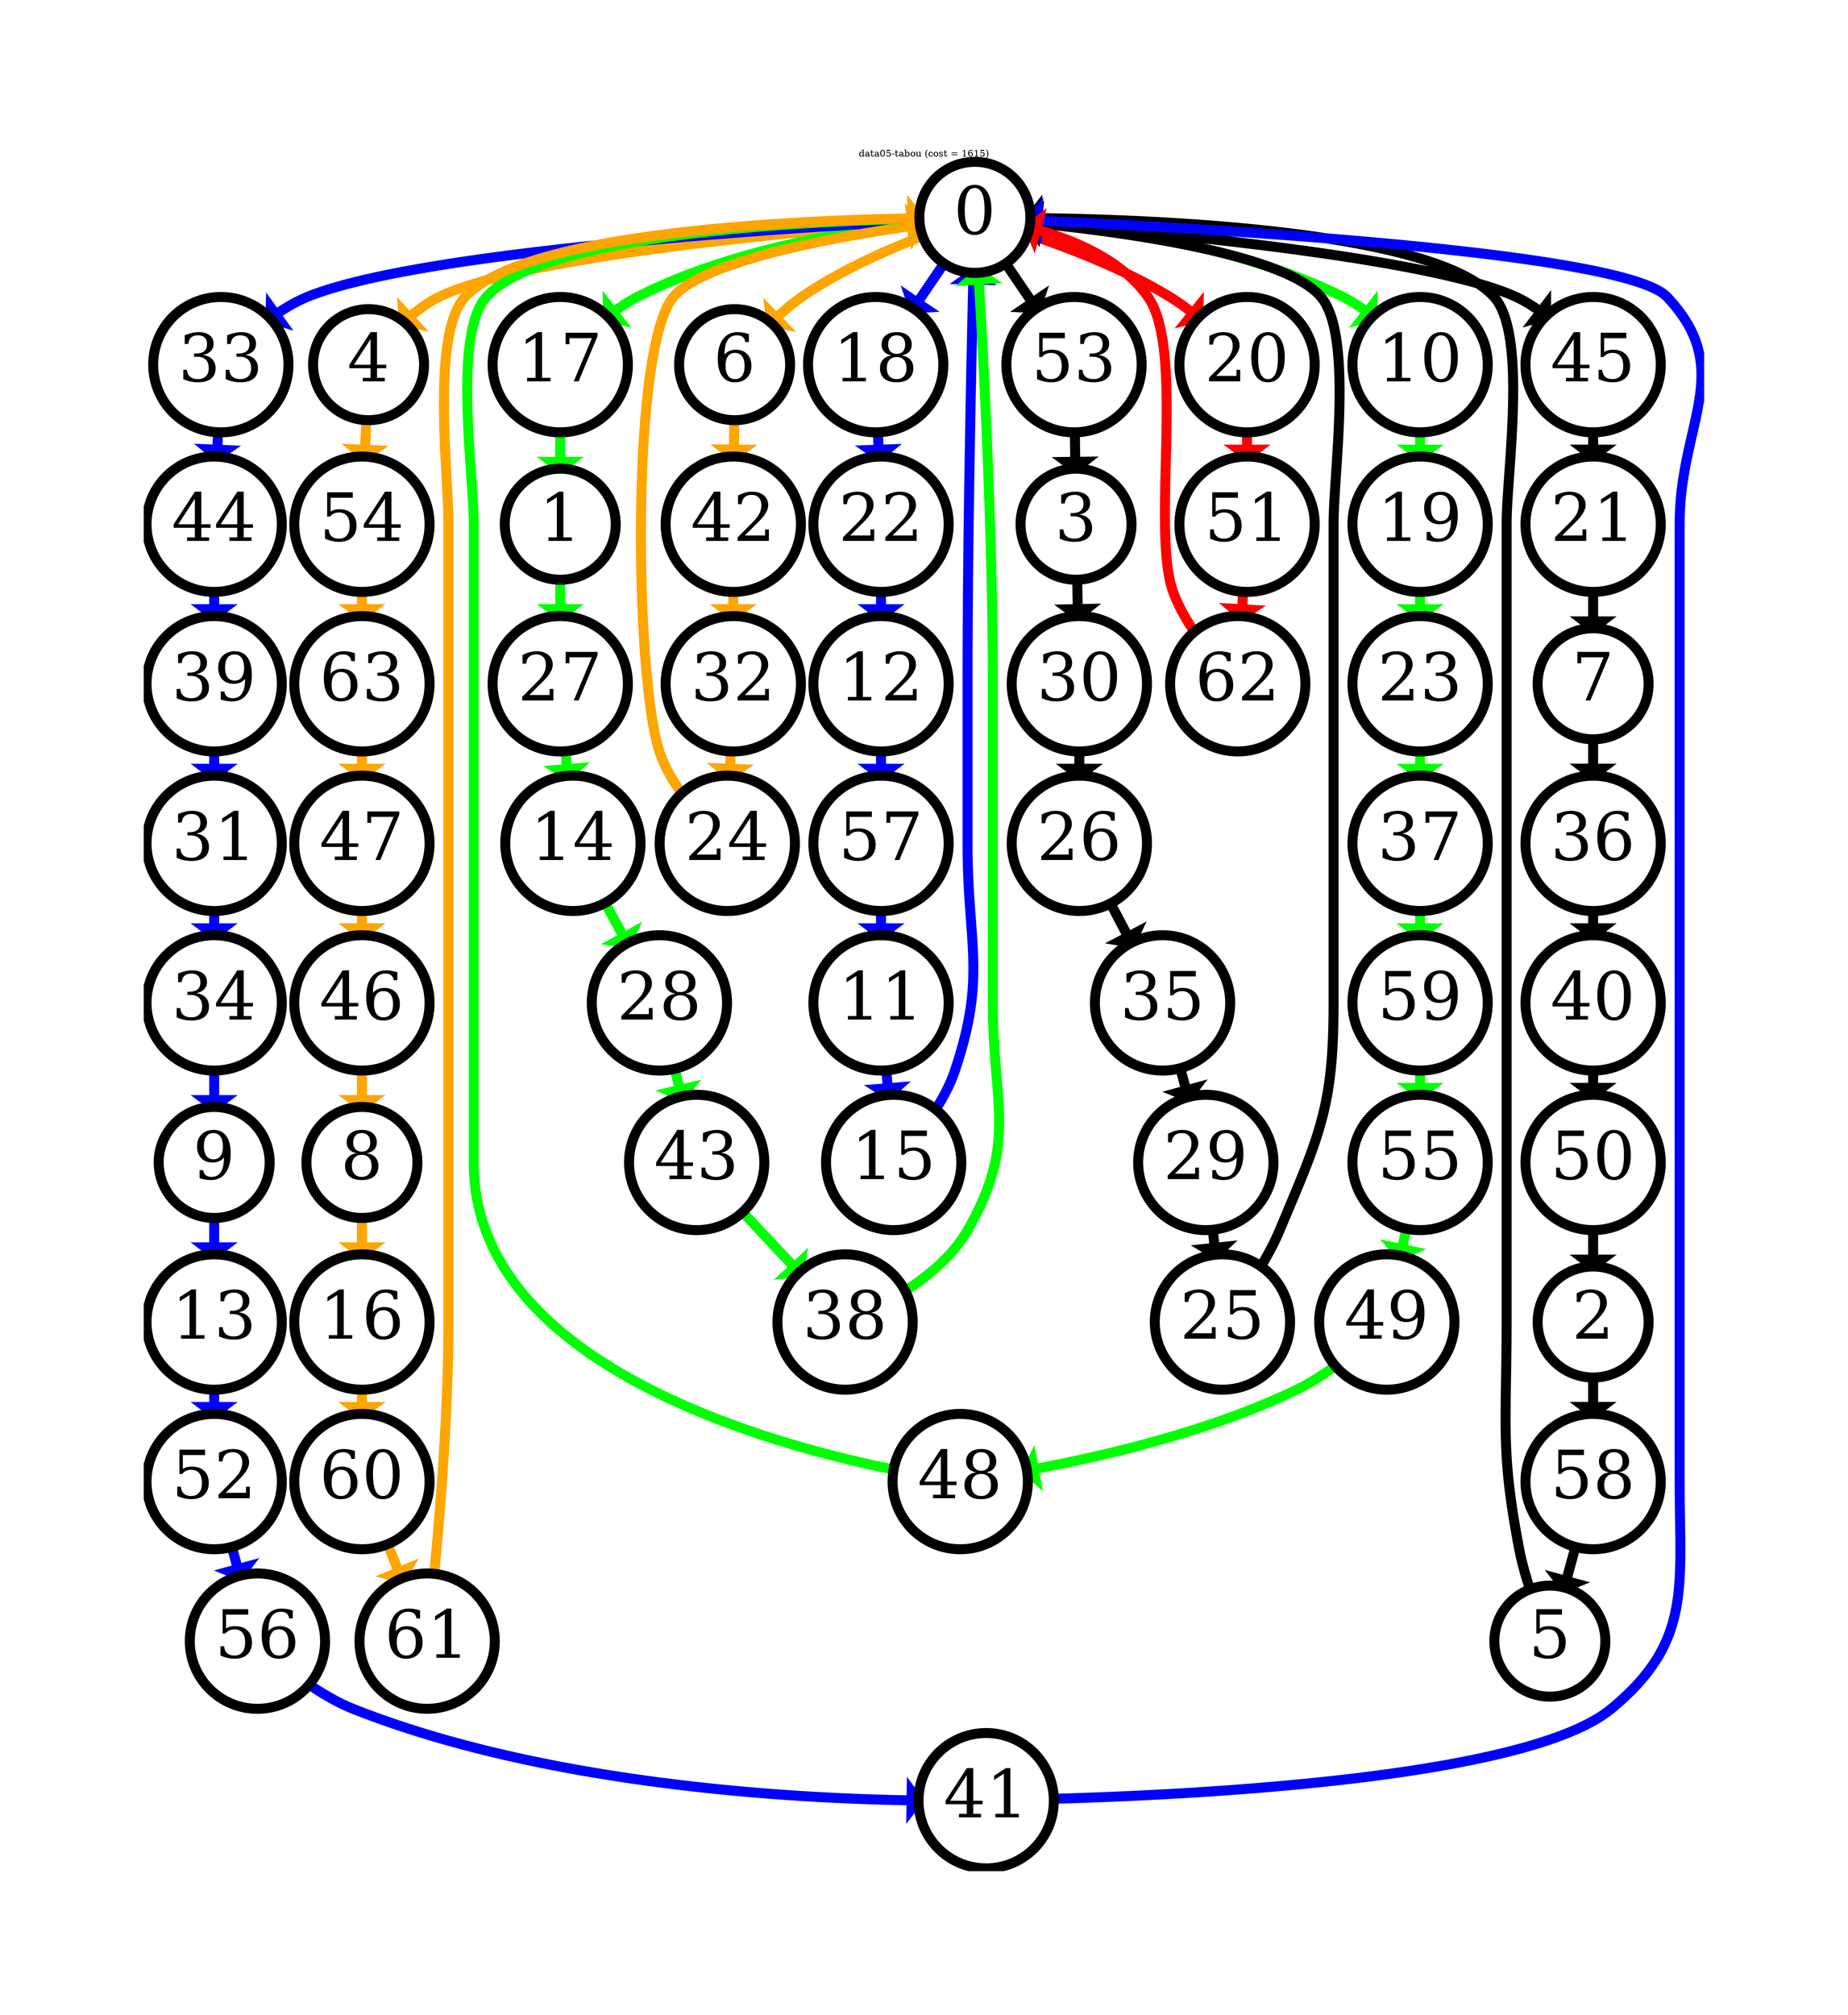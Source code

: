digraph g {
labelloc="t";
label="data05-tabou (cost = 1615)";
margin="3,3!";
outputorder="edgesfirst";
node [fontsize = 100, shape=circle, fillcolor=white, style=filled];
0 [pos = "97,33!", penwidth=15];
1 [pos = "57,81!", penwidth=15];
2 [pos = "1,33!", penwidth=15];
3 [pos = "55,57!", penwidth=15];
4 [pos = "29,37!", penwidth=15];
5 [pos = "21,39!", penwidth=15];
6 [pos = "93,37!", penwidth=15];
7 [pos = "5,91!", penwidth=15];
8 [pos = "25,11!", penwidth=15];
9 [pos = "47,37!", penwidth=15];
10 [pos = "87,25!", penwidth=15];
11 [pos = "67,65!", penwidth=15];
12 [pos = "71,89!", penwidth=15];
13 [pos = "67,15!", penwidth=15];
14 [pos = "45,79!", penwidth=15];
15 [pos = "71,57!", penwidth=15];
16 [pos = "29,1!", penwidth=15];
17 [pos = "59,79!", penwidth=15];
18 [pos = "93,83!", penwidth=15];
19 [pos = "47,41!", penwidth=15];
20 [pos = "51,41!", penwidth=15];
21 [pos = "23,93!", penwidth=15];
22 [pos = "87,95!", penwidth=15];
23 [pos = "39,45!", penwidth=15];
24 [pos = "45,7!", penwidth=15];
25 [pos = "85,51!", penwidth=15];
26 [pos = "35,93!", penwidth=15];
27 [pos = "47,79!", penwidth=15];
28 [pos = "59,91!", penwidth=15];
29 [pos = "83,51!", penwidth=15];
30 [pos = "49,65!", penwidth=15];
31 [pos = "21,55!", penwidth=15];
32 [pos = "51,21!", penwidth=15];
33 [pos = "69,43!", penwidth=15];
34 [pos = "37,41!", penwidth=15];
35 [pos = "37,95!", penwidth=15];
36 [pos = "5,71!", penwidth=15];
37 [pos = "37,47!", penwidth=15];
38 [pos = "83,73!", penwidth=15];
39 [pos = "17,71!", penwidth=15];
40 [pos = "5,71!", penwidth=15];
41 [pos = "81,17!", penwidth=15];
42 [pos = "59,33!", penwidth=15];
43 [pos = "63,87!", penwidth=15];
44 [pos = "21,77!", penwidth=15];
45 [pos = "71,51!", penwidth=15];
46 [pos = "21,17!", penwidth=15];
47 [pos = "9,7!", penwidth=15];
48 [pos = "65,43!", penwidth=15];
49 [pos = "25,63!", penwidth=15];
50 [pos = "13,57!", penwidth=15];
51 [pos = "47,43!", penwidth=15];
52 [pos = "77,9!", penwidth=15];
53 [pos = "57,55!", penwidth=15];
54 [pos = "21,33!", penwidth=15];
55 [pos = "27,59!", penwidth=15];
56 [pos = "83,9!", penwidth=15];
57 [pos = "63,69!", penwidth=15];
58 [pos = "9,35!", penwidth=15];
59 [pos = "25,55!", penwidth=15];
60 [pos = "33,3!", penwidth=15];
61 [pos = "53,11!", penwidth=15];
62 [pos = "51,49!", penwidth=15];
63 [pos = "9,23!", penwidth=15];
0->33 [color=blue, penwidth=15];
33->44 [color=blue, penwidth=15];
44->39 [color=blue, penwidth=15];
39->31 [color=blue, penwidth=15];
31->34 [color=blue, penwidth=15];
34->9 [color=blue, penwidth=15];
9->13 [color=blue, penwidth=15];
13->52 [color=blue, penwidth=15];
52->56 [color=blue, penwidth=15];
56->41 [color=blue, penwidth=15];
41->0 [color=blue, penwidth=15];
0->45 [color=black, penwidth=15];
45->21 [color=black, penwidth=15];
21->7 [color=black, penwidth=15];
7->36 [color=black, penwidth=15];
36->40 [color=black, penwidth=15];
40->50 [color=black, penwidth=15];
50->2 [color=black, penwidth=15];
2->58 [color=black, penwidth=15];
58->5 [color=black, penwidth=15];
5->0 [color=black, penwidth=15];
0->10 [color=green, penwidth=15];
10->19 [color=green, penwidth=15];
19->23 [color=green, penwidth=15];
23->37 [color=green, penwidth=15];
37->59 [color=green, penwidth=15];
59->55 [color=green, penwidth=15];
55->49 [color=green, penwidth=15];
49->48 [color=green, penwidth=15];
48->0 [color=green, penwidth=15];
0->4 [color=orange, penwidth=15];
4->54 [color=orange, penwidth=15];
54->63 [color=orange, penwidth=15];
63->47 [color=orange, penwidth=15];
47->46 [color=orange, penwidth=15];
46->8 [color=orange, penwidth=15];
8->16 [color=orange, penwidth=15];
16->60 [color=orange, penwidth=15];
60->61 [color=orange, penwidth=15];
61->0 [color=orange, penwidth=15];
0->18 [color=blue, penwidth=15];
18->22 [color=blue, penwidth=15];
22->12 [color=blue, penwidth=15];
12->57 [color=blue, penwidth=15];
57->11 [color=blue, penwidth=15];
11->15 [color=blue, penwidth=15];
15->0 [color=blue, penwidth=15];
0->20 [color=red, penwidth=15];
20->51 [color=red, penwidth=15];
51->62 [color=red, penwidth=15];
62->0 [color=red, penwidth=15];
0->53 [color=black, penwidth=15];
53->3 [color=black, penwidth=15];
3->30 [color=black, penwidth=15];
30->26 [color=black, penwidth=15];
26->35 [color=black, penwidth=15];
35->29 [color=black, penwidth=15];
29->25 [color=black, penwidth=15];
25->0 [color=black, penwidth=15];
0->17 [color=green, penwidth=15];
17->1 [color=green, penwidth=15];
1->27 [color=green, penwidth=15];
27->14 [color=green, penwidth=15];
14->28 [color=green, penwidth=15];
28->43 [color=green, penwidth=15];
43->38 [color=green, penwidth=15];
38->0 [color=green, penwidth=15];
0->6 [color=orange, penwidth=15];
6->42 [color=orange, penwidth=15];
42->32 [color=orange, penwidth=15];
32->24 [color=orange, penwidth=15];
24->0 [color=orange, penwidth=15];
}